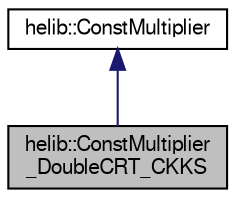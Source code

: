 digraph "helib::ConstMultiplier_DoubleCRT_CKKS"
{
  edge [fontname="FreeSans",fontsize="10",labelfontname="FreeSans",labelfontsize="10"];
  node [fontname="FreeSans",fontsize="10",shape=record];
  Node0 [label="helib::ConstMultiplier\l_DoubleCRT_CKKS",height=0.2,width=0.4,color="black", fillcolor="grey75", style="filled", fontcolor="black"];
  Node1 -> Node0 [dir="back",color="midnightblue",fontsize="10",style="solid"];
  Node1 [label="helib::ConstMultiplier",height=0.2,width=0.4,color="black", fillcolor="white", style="filled",URL="$structhelib_1_1_const_multiplier.html"];
}
